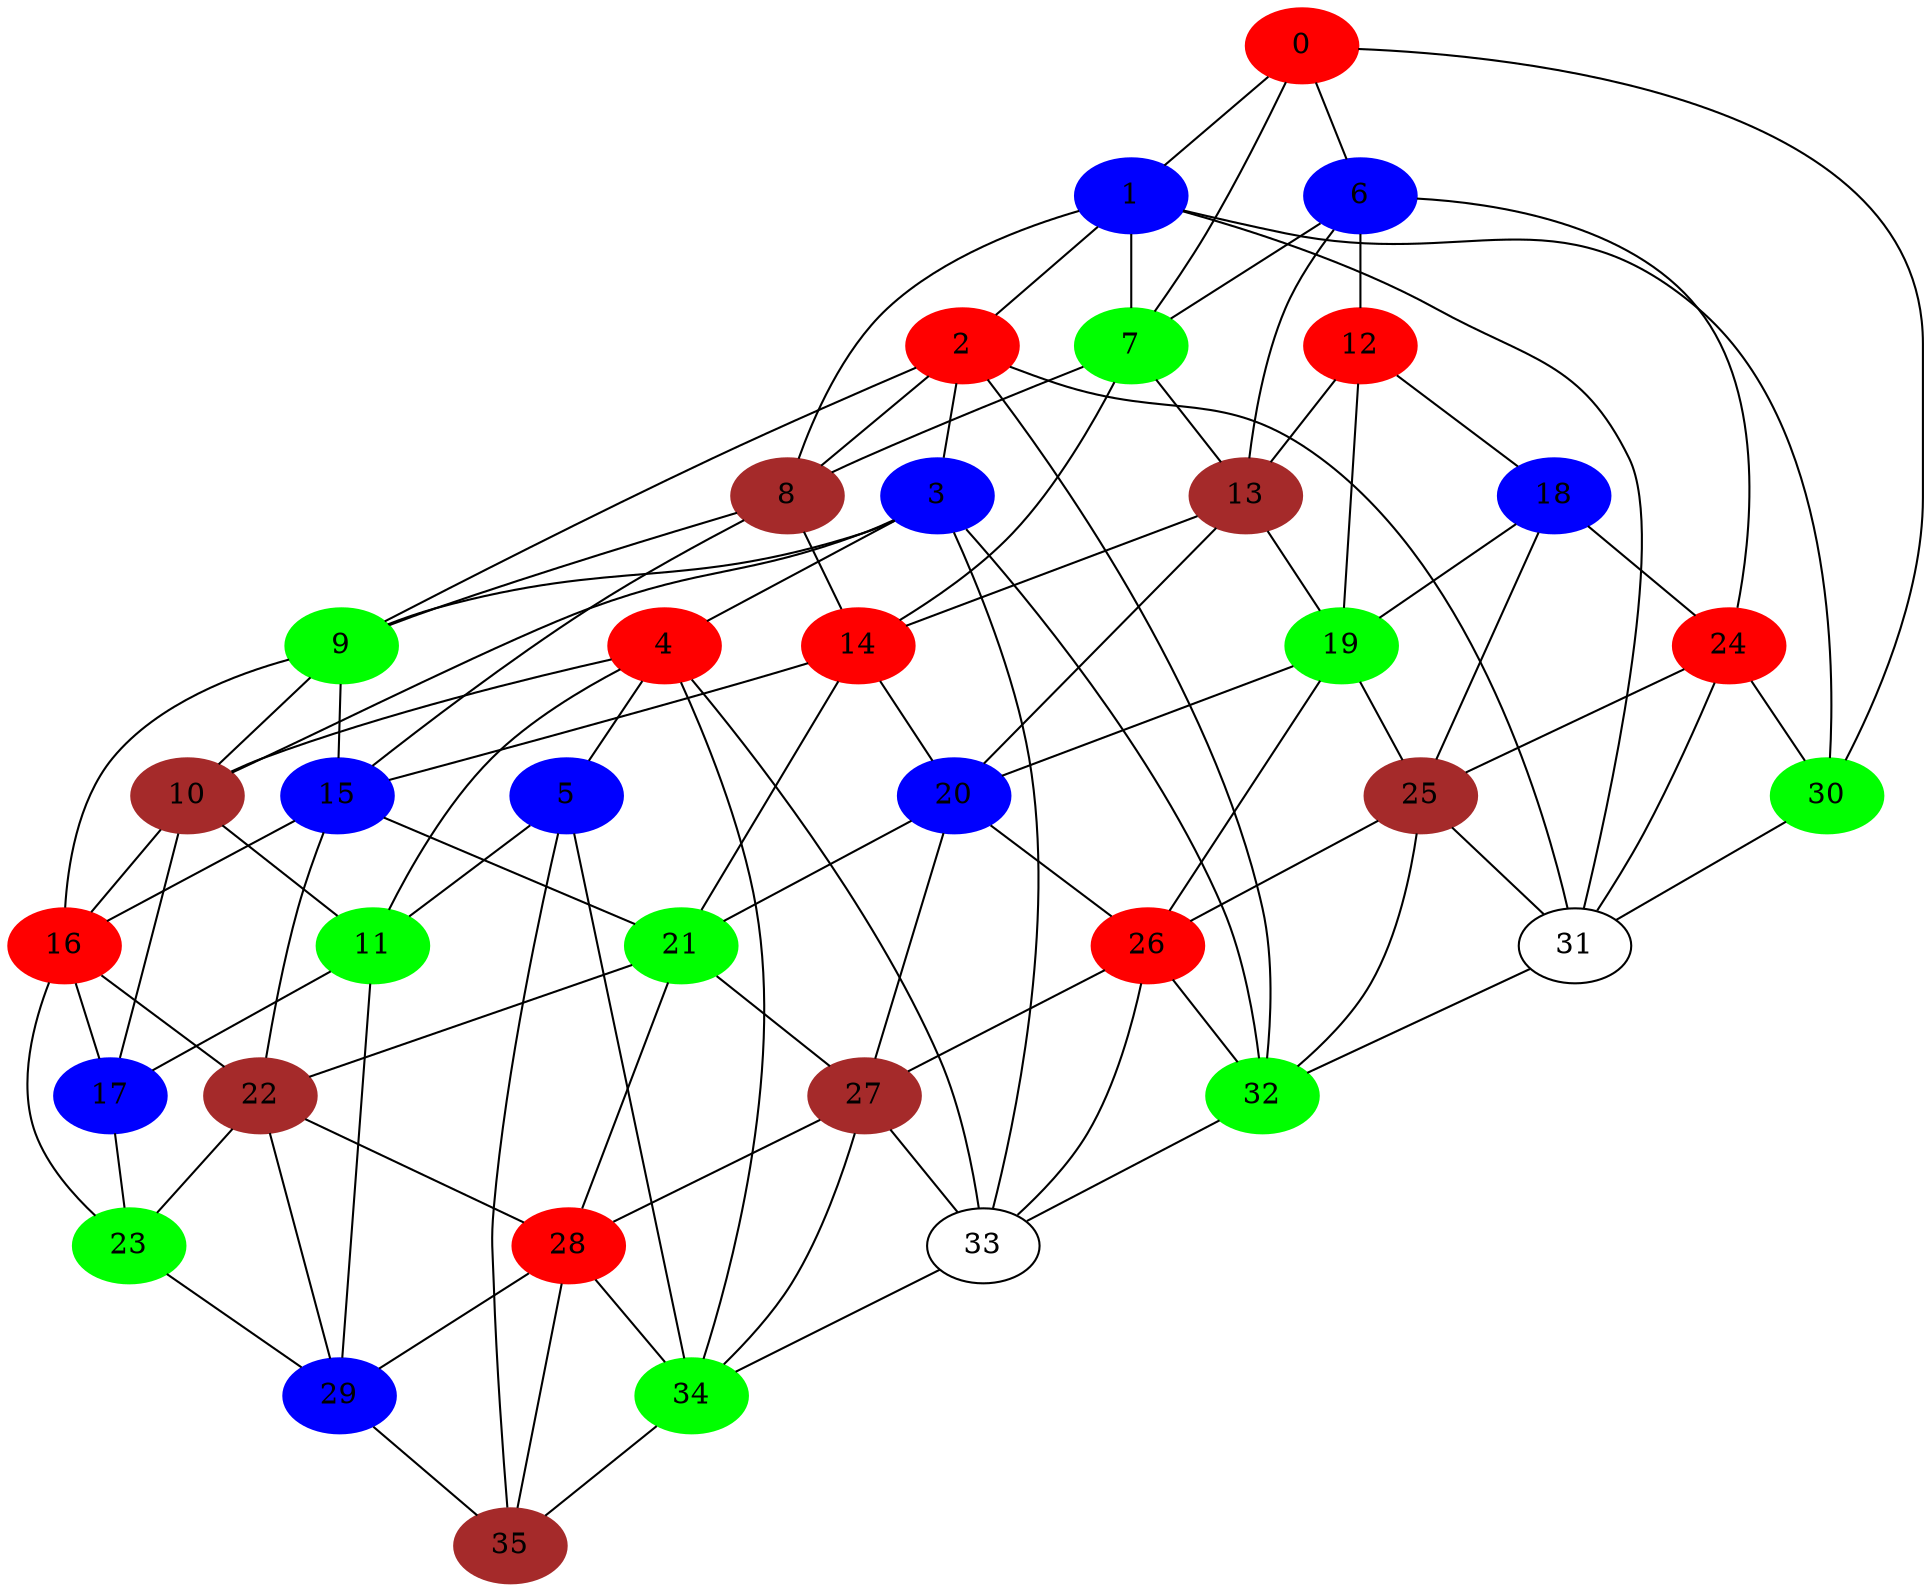 graph planar_2{
	0 -- 1;
	0 -- 6;
	0 -- 7;
	0 -- 30;
	1 -- 2;
	1 -- 7;
	1 -- 8;
	1 -- 30;
	1 -- 31;
	2 -- 3;
	2 -- 8;
	2 -- 9;
	2 -- 31;
	2 -- 32;
	3 -- 4;
	3 -- 9;
	3 -- 10;
	3 -- 32;
	3 -- 33;
	4 -- 5;
	4 -- 10;
	4 -- 11;
	4 -- 33;
	4 -- 34;
	5 -- 11;
	5 -- 34;
	5 -- 35;
	6 -- 7;
	6 -- 12;
	6 -- 13;
	6 -- 24;
	7 -- 8;
	7 -- 13;
	7 -- 14;
	8 -- 9;
	8 -- 14;
	8 -- 15;
	9 -- 10;
	9 -- 15;
	9 -- 16;
	10 -- 11;
	10 -- 16;
	10 -- 17;
	11 -- 17;
	11 -- 29;
	12 -- 13;
	12 -- 18;
	12 -- 19;
	13 -- 14;
	13 -- 19;
	13 -- 20;
	14 -- 15;
	14 -- 20;
	14 -- 21;
	15 -- 16;
	15 -- 21;
	15 -- 22;
	16 -- 17;
	16 -- 22;
	16 -- 23;
	17 -- 23;
	18 -- 19;
	18 -- 24;
	18 -- 25;
	19 -- 20;
	19 -- 25;
	19 -- 26;
	20 -- 21;
	20 -- 26;
	20 -- 27;
	21 -- 22;
	21 -- 27;
	21 -- 28;
	22 -- 23;
	22 -- 28;
	22 -- 29;
	23 -- 29;
	24 -- 25;
	24 -- 30;
	24 -- 31;
	25 -- 26;
	25 -- 31;
	25 -- 32;
	26 -- 27;
	26 -- 32;
	26 -- 33;
	27 -- 28;
	27 -- 33;
	27 -- 34;
	28 -- 29;
	28 -- 34;
	28 -- 35;
	29 -- 35;
	30 -- 31;
	31 -- 32;
	32 -- 33;
	33 -- 34;
	34 -- 35;
	35;
	0[color=red, style=filled];
	1[color=blue, style=filled];
	2[color=red, style=filled];
	3[color=blue, style=filled];
	4[color=red, style=filled];
	5[color=blue, style=filled];
	6[color=blue, style=filled];
	7[color=green, style=filled];
	8[color=brown, style=filled];
	9[color=green, style=filled];
	10[color=brown, style=filled];
	11[color=green, style=filled];
	12[color=red, style=filled];
	13[color=brown, style=filled];
	14[color=red, style=filled];
	15[color=blue, style=filled];
	16[color=red, style=filled];
	17[color=blue, style=filled];
	18[color=blue, style=filled];
	19[color=green, style=filled];
	20[color=blue, style=filled];
	21[color=green, style=filled];
	22[color=brown, style=filled];
	23[color=green, style=filled];
	24[color=red, style=filled];
	25[color=brown, style=filled];
	26[color=red, style=filled];
	27[color=brown, style=filled];
	28[color=red, style=filled];
	29[color=blue, style=filled];
	30[color=green, style=filled];
	31;
	32[color=green, style=filled];
	33;
	34[color=green, style=filled];
	35[color=brown, style=filled];
}
